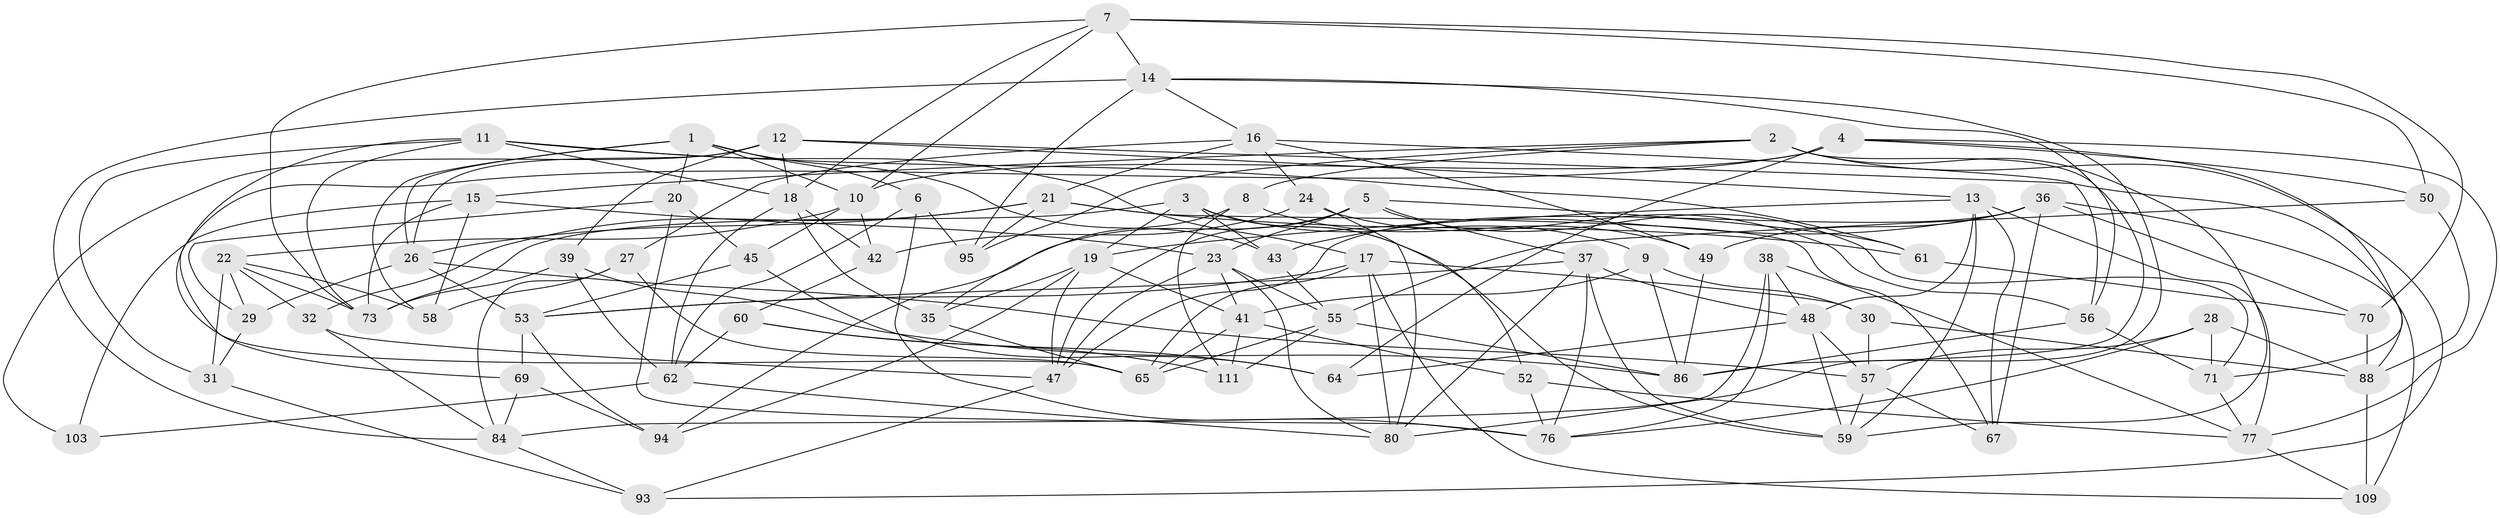 // Generated by graph-tools (version 1.1) at 2025/52/02/27/25 19:52:35]
// undirected, 73 vertices, 184 edges
graph export_dot {
graph [start="1"]
  node [color=gray90,style=filled];
  1 [super="+106"];
  2 [super="+79"];
  3 [super="+97"];
  4 [super="+78"];
  5 [super="+112"];
  6;
  7 [super="+91"];
  8;
  9;
  10 [super="+46"];
  11 [super="+92"];
  12 [super="+98"];
  13 [super="+44"];
  14 [super="+33"];
  15 [super="+34"];
  16 [super="+51"];
  17 [super="+66"];
  18 [super="+113"];
  19 [super="+25"];
  20;
  21 [super="+40"];
  22 [super="+68"];
  23 [super="+107"];
  24;
  26 [super="+90"];
  27;
  28;
  29;
  30;
  31;
  32;
  35;
  36 [super="+100"];
  37 [super="+99"];
  38;
  39;
  41 [super="+75"];
  42;
  43;
  45;
  47 [super="+82"];
  48 [super="+63"];
  49;
  50;
  52;
  53 [super="+54"];
  55 [super="+89"];
  56 [super="+83"];
  57 [super="+102"];
  58;
  59 [super="+74"];
  60;
  61;
  62 [super="+104"];
  64;
  65 [super="+72"];
  67;
  69;
  70;
  71 [super="+81"];
  73 [super="+110"];
  76 [super="+108"];
  77 [super="+87"];
  80 [super="+85"];
  84 [super="+101"];
  86 [super="+96"];
  88 [super="+105"];
  93;
  94;
  95;
  103;
  109;
  111;
  1 -- 43;
  1 -- 20;
  1 -- 6;
  1 -- 10;
  1 -- 26;
  1 -- 58;
  2 -- 86;
  2 -- 93;
  2 -- 8;
  2 -- 95;
  2 -- 59;
  2 -- 15;
  3 -- 59;
  3 -- 73;
  3 -- 9;
  3 -- 52;
  3 -- 43;
  3 -- 19;
  4 -- 71;
  4 -- 64;
  4 -- 10;
  4 -- 50;
  4 -- 69;
  4 -- 77;
  5 -- 37;
  5 -- 61;
  5 -- 94;
  5 -- 47;
  5 -- 23;
  5 -- 71;
  6 -- 95;
  6 -- 62;
  6 -- 76;
  7 -- 73;
  7 -- 50;
  7 -- 10;
  7 -- 70;
  7 -- 18;
  7 -- 14;
  8 -- 35;
  8 -- 111;
  8 -- 49;
  9 -- 30;
  9 -- 86;
  9 -- 41;
  10 -- 22;
  10 -- 42;
  10 -- 45;
  11 -- 17;
  11 -- 61;
  11 -- 73;
  11 -- 65;
  11 -- 18;
  11 -- 31;
  12 -- 26;
  12 -- 18;
  12 -- 88;
  12 -- 103;
  12 -- 13;
  12 -- 39;
  13 -- 48;
  13 -- 67;
  13 -- 19;
  13 -- 77;
  13 -- 59;
  14 -- 84;
  14 -- 16;
  14 -- 95;
  14 -- 80;
  14 -- 56;
  15 -- 103 [weight=2];
  15 -- 58;
  15 -- 23;
  15 -- 73;
  16 -- 27;
  16 -- 56;
  16 -- 24;
  16 -- 21;
  16 -- 49;
  17 -- 53;
  17 -- 30;
  17 -- 65;
  17 -- 80;
  17 -- 109;
  18 -- 62;
  18 -- 35;
  18 -- 42;
  19 -- 35;
  19 -- 41;
  19 -- 94;
  19 -- 47;
  20 -- 76;
  20 -- 45;
  20 -- 29;
  21 -- 26;
  21 -- 32;
  21 -- 95;
  21 -- 61;
  21 -- 67;
  22 -- 31;
  22 -- 32;
  22 -- 58;
  22 -- 29;
  22 -- 73;
  23 -- 55;
  23 -- 47;
  23 -- 80;
  23 -- 41;
  24 -- 42;
  24 -- 80;
  24 -- 56;
  26 -- 53;
  26 -- 29;
  26 -- 57;
  27 -- 84;
  27 -- 58;
  27 -- 65;
  28 -- 57;
  28 -- 76;
  28 -- 88;
  28 -- 71;
  29 -- 31;
  30 -- 88;
  30 -- 57;
  31 -- 93;
  32 -- 84;
  32 -- 47;
  35 -- 65;
  36 -- 70;
  36 -- 67;
  36 -- 47;
  36 -- 49;
  36 -- 43;
  36 -- 109;
  37 -- 76;
  37 -- 80;
  37 -- 59;
  37 -- 53;
  37 -- 48;
  38 -- 84;
  38 -- 76;
  38 -- 48;
  38 -- 77;
  39 -- 73;
  39 -- 86;
  39 -- 62;
  41 -- 65;
  41 -- 52;
  41 -- 111;
  42 -- 60;
  43 -- 55;
  45 -- 64;
  45 -- 53;
  47 -- 93;
  48 -- 64;
  48 -- 59;
  48 -- 57;
  49 -- 86;
  50 -- 55;
  50 -- 88;
  52 -- 76;
  52 -- 77;
  53 -- 94;
  53 -- 69;
  55 -- 111;
  55 -- 65;
  55 -- 86;
  56 -- 71 [weight=2];
  56 -- 86;
  57 -- 59;
  57 -- 67;
  60 -- 62;
  60 -- 64;
  60 -- 111;
  61 -- 70;
  62 -- 103;
  62 -- 80;
  69 -- 84;
  69 -- 94;
  70 -- 88;
  71 -- 77;
  77 -- 109;
  84 -- 93;
  88 -- 109;
}
